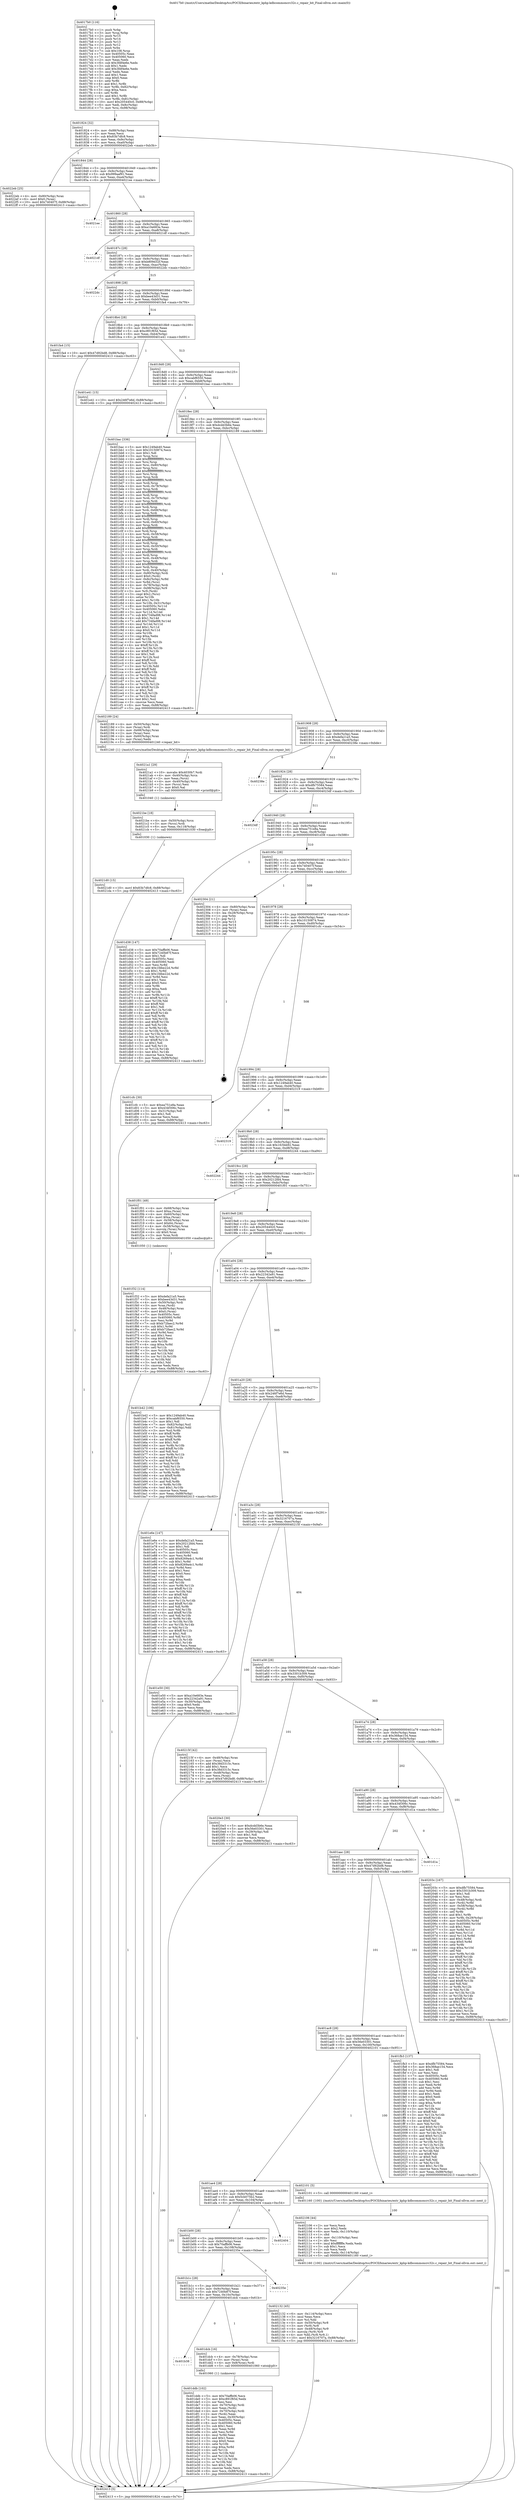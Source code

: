 digraph "0x4017b0" {
  label = "0x4017b0 (/mnt/c/Users/mathe/Desktop/tcc/POCII/binaries/extr_kphp-kdbcommoncrc32c.c_repair_bit_Final-ollvm.out::main(0))"
  labelloc = "t"
  node[shape=record]

  Entry [label="",width=0.3,height=0.3,shape=circle,fillcolor=black,style=filled]
  "0x401824" [label="{
     0x401824 [32]\l
     | [instrs]\l
     &nbsp;&nbsp;0x401824 \<+6\>: mov -0x88(%rbp),%eax\l
     &nbsp;&nbsp;0x40182a \<+2\>: mov %eax,%ecx\l
     &nbsp;&nbsp;0x40182c \<+6\>: sub $0x83b7dfc8,%ecx\l
     &nbsp;&nbsp;0x401832 \<+6\>: mov %eax,-0x9c(%rbp)\l
     &nbsp;&nbsp;0x401838 \<+6\>: mov %ecx,-0xa0(%rbp)\l
     &nbsp;&nbsp;0x40183e \<+6\>: je 00000000004022eb \<main+0xb3b\>\l
  }"]
  "0x4022eb" [label="{
     0x4022eb [25]\l
     | [instrs]\l
     &nbsp;&nbsp;0x4022eb \<+4\>: mov -0x80(%rbp),%rax\l
     &nbsp;&nbsp;0x4022ef \<+6\>: movl $0x0,(%rax)\l
     &nbsp;&nbsp;0x4022f5 \<+10\>: movl $0x740407f,-0x88(%rbp)\l
     &nbsp;&nbsp;0x4022ff \<+5\>: jmp 0000000000402413 \<main+0xc63\>\l
  }"]
  "0x401844" [label="{
     0x401844 [28]\l
     | [instrs]\l
     &nbsp;&nbsp;0x401844 \<+5\>: jmp 0000000000401849 \<main+0x99\>\l
     &nbsp;&nbsp;0x401849 \<+6\>: mov -0x9c(%rbp),%eax\l
     &nbsp;&nbsp;0x40184f \<+5\>: sub $0x999aaf91,%eax\l
     &nbsp;&nbsp;0x401854 \<+6\>: mov %eax,-0xa4(%rbp)\l
     &nbsp;&nbsp;0x40185a \<+6\>: je 00000000004021ee \<main+0xa3e\>\l
  }"]
  Exit [label="",width=0.3,height=0.3,shape=circle,fillcolor=black,style=filled,peripheries=2]
  "0x4021ee" [label="{
     0x4021ee\l
  }", style=dashed]
  "0x401860" [label="{
     0x401860 [28]\l
     | [instrs]\l
     &nbsp;&nbsp;0x401860 \<+5\>: jmp 0000000000401865 \<main+0xb5\>\l
     &nbsp;&nbsp;0x401865 \<+6\>: mov -0x9c(%rbp),%eax\l
     &nbsp;&nbsp;0x40186b \<+5\>: sub $0xa10e683e,%eax\l
     &nbsp;&nbsp;0x401870 \<+6\>: mov %eax,-0xa8(%rbp)\l
     &nbsp;&nbsp;0x401876 \<+6\>: je 00000000004021df \<main+0xa2f\>\l
  }"]
  "0x4021d0" [label="{
     0x4021d0 [15]\l
     | [instrs]\l
     &nbsp;&nbsp;0x4021d0 \<+10\>: movl $0x83b7dfc8,-0x88(%rbp)\l
     &nbsp;&nbsp;0x4021da \<+5\>: jmp 0000000000402413 \<main+0xc63\>\l
  }"]
  "0x4021df" [label="{
     0x4021df\l
  }", style=dashed]
  "0x40187c" [label="{
     0x40187c [28]\l
     | [instrs]\l
     &nbsp;&nbsp;0x40187c \<+5\>: jmp 0000000000401881 \<main+0xd1\>\l
     &nbsp;&nbsp;0x401881 \<+6\>: mov -0x9c(%rbp),%eax\l
     &nbsp;&nbsp;0x401887 \<+5\>: sub $0xb809d32f,%eax\l
     &nbsp;&nbsp;0x40188c \<+6\>: mov %eax,-0xac(%rbp)\l
     &nbsp;&nbsp;0x401892 \<+6\>: je 00000000004022dc \<main+0xb2c\>\l
  }"]
  "0x4021be" [label="{
     0x4021be [18]\l
     | [instrs]\l
     &nbsp;&nbsp;0x4021be \<+4\>: mov -0x50(%rbp),%rcx\l
     &nbsp;&nbsp;0x4021c2 \<+3\>: mov (%rcx),%rdi\l
     &nbsp;&nbsp;0x4021c5 \<+6\>: mov %eax,-0x118(%rbp)\l
     &nbsp;&nbsp;0x4021cb \<+5\>: call 0000000000401030 \<free@plt\>\l
     | [calls]\l
     &nbsp;&nbsp;0x401030 \{1\} (unknown)\l
  }"]
  "0x4022dc" [label="{
     0x4022dc\l
  }", style=dashed]
  "0x401898" [label="{
     0x401898 [28]\l
     | [instrs]\l
     &nbsp;&nbsp;0x401898 \<+5\>: jmp 000000000040189d \<main+0xed\>\l
     &nbsp;&nbsp;0x40189d \<+6\>: mov -0x9c(%rbp),%eax\l
     &nbsp;&nbsp;0x4018a3 \<+5\>: sub $0xbee43d31,%eax\l
     &nbsp;&nbsp;0x4018a8 \<+6\>: mov %eax,-0xb0(%rbp)\l
     &nbsp;&nbsp;0x4018ae \<+6\>: je 0000000000401fa4 \<main+0x7f4\>\l
  }"]
  "0x4021a1" [label="{
     0x4021a1 [29]\l
     | [instrs]\l
     &nbsp;&nbsp;0x4021a1 \<+10\>: movabs $0x4030b7,%rdi\l
     &nbsp;&nbsp;0x4021ab \<+4\>: mov -0x40(%rbp),%rcx\l
     &nbsp;&nbsp;0x4021af \<+2\>: mov %eax,(%rcx)\l
     &nbsp;&nbsp;0x4021b1 \<+4\>: mov -0x40(%rbp),%rcx\l
     &nbsp;&nbsp;0x4021b5 \<+2\>: mov (%rcx),%esi\l
     &nbsp;&nbsp;0x4021b7 \<+2\>: mov $0x0,%al\l
     &nbsp;&nbsp;0x4021b9 \<+5\>: call 0000000000401040 \<printf@plt\>\l
     | [calls]\l
     &nbsp;&nbsp;0x401040 \{1\} (unknown)\l
  }"]
  "0x401fa4" [label="{
     0x401fa4 [15]\l
     | [instrs]\l
     &nbsp;&nbsp;0x401fa4 \<+10\>: movl $0x47d92bd8,-0x88(%rbp)\l
     &nbsp;&nbsp;0x401fae \<+5\>: jmp 0000000000402413 \<main+0xc63\>\l
  }"]
  "0x4018b4" [label="{
     0x4018b4 [28]\l
     | [instrs]\l
     &nbsp;&nbsp;0x4018b4 \<+5\>: jmp 00000000004018b9 \<main+0x109\>\l
     &nbsp;&nbsp;0x4018b9 \<+6\>: mov -0x9c(%rbp),%eax\l
     &nbsp;&nbsp;0x4018bf \<+5\>: sub $0xc891f65d,%eax\l
     &nbsp;&nbsp;0x4018c4 \<+6\>: mov %eax,-0xb4(%rbp)\l
     &nbsp;&nbsp;0x4018ca \<+6\>: je 0000000000401e41 \<main+0x691\>\l
  }"]
  "0x402132" [label="{
     0x402132 [45]\l
     | [instrs]\l
     &nbsp;&nbsp;0x402132 \<+6\>: mov -0x114(%rbp),%ecx\l
     &nbsp;&nbsp;0x402138 \<+3\>: imul %eax,%ecx\l
     &nbsp;&nbsp;0x40213b \<+3\>: mov %cl,%dil\l
     &nbsp;&nbsp;0x40213e \<+4\>: mov -0x50(%rbp),%r8\l
     &nbsp;&nbsp;0x402142 \<+3\>: mov (%r8),%r8\l
     &nbsp;&nbsp;0x402145 \<+4\>: mov -0x48(%rbp),%r9\l
     &nbsp;&nbsp;0x402149 \<+3\>: movslq (%r9),%r9\l
     &nbsp;&nbsp;0x40214c \<+4\>: mov %dil,(%r8,%r9,1)\l
     &nbsp;&nbsp;0x402150 \<+10\>: movl $0x3216707a,-0x88(%rbp)\l
     &nbsp;&nbsp;0x40215a \<+5\>: jmp 0000000000402413 \<main+0xc63\>\l
  }"]
  "0x401e41" [label="{
     0x401e41 [15]\l
     | [instrs]\l
     &nbsp;&nbsp;0x401e41 \<+10\>: movl $0x246f7e6d,-0x88(%rbp)\l
     &nbsp;&nbsp;0x401e4b \<+5\>: jmp 0000000000402413 \<main+0xc63\>\l
  }"]
  "0x4018d0" [label="{
     0x4018d0 [28]\l
     | [instrs]\l
     &nbsp;&nbsp;0x4018d0 \<+5\>: jmp 00000000004018d5 \<main+0x125\>\l
     &nbsp;&nbsp;0x4018d5 \<+6\>: mov -0x9c(%rbp),%eax\l
     &nbsp;&nbsp;0x4018db \<+5\>: sub $0xcabf6550,%eax\l
     &nbsp;&nbsp;0x4018e0 \<+6\>: mov %eax,-0xb8(%rbp)\l
     &nbsp;&nbsp;0x4018e6 \<+6\>: je 0000000000401bac \<main+0x3fc\>\l
  }"]
  "0x402106" [label="{
     0x402106 [44]\l
     | [instrs]\l
     &nbsp;&nbsp;0x402106 \<+2\>: xor %ecx,%ecx\l
     &nbsp;&nbsp;0x402108 \<+5\>: mov $0x2,%edx\l
     &nbsp;&nbsp;0x40210d \<+6\>: mov %edx,-0x110(%rbp)\l
     &nbsp;&nbsp;0x402113 \<+1\>: cltd\l
     &nbsp;&nbsp;0x402114 \<+6\>: mov -0x110(%rbp),%esi\l
     &nbsp;&nbsp;0x40211a \<+2\>: idiv %esi\l
     &nbsp;&nbsp;0x40211c \<+6\>: imul $0xfffffffe,%edx,%edx\l
     &nbsp;&nbsp;0x402122 \<+3\>: sub $0x1,%ecx\l
     &nbsp;&nbsp;0x402125 \<+2\>: sub %ecx,%edx\l
     &nbsp;&nbsp;0x402127 \<+6\>: mov %edx,-0x114(%rbp)\l
     &nbsp;&nbsp;0x40212d \<+5\>: call 0000000000401160 \<next_i\>\l
     | [calls]\l
     &nbsp;&nbsp;0x401160 \{100\} (/mnt/c/Users/mathe/Desktop/tcc/POCII/binaries/extr_kphp-kdbcommoncrc32c.c_repair_bit_Final-ollvm.out::next_i)\l
  }"]
  "0x401bac" [label="{
     0x401bac [336]\l
     | [instrs]\l
     &nbsp;&nbsp;0x401bac \<+5\>: mov $0x1249ab40,%eax\l
     &nbsp;&nbsp;0x401bb1 \<+5\>: mov $0x10150874,%ecx\l
     &nbsp;&nbsp;0x401bb6 \<+2\>: mov $0x1,%dl\l
     &nbsp;&nbsp;0x401bb8 \<+3\>: mov %rsp,%rsi\l
     &nbsp;&nbsp;0x401bbb \<+4\>: add $0xfffffffffffffff0,%rsi\l
     &nbsp;&nbsp;0x401bbf \<+3\>: mov %rsi,%rsp\l
     &nbsp;&nbsp;0x401bc2 \<+4\>: mov %rsi,-0x80(%rbp)\l
     &nbsp;&nbsp;0x401bc6 \<+3\>: mov %rsp,%rsi\l
     &nbsp;&nbsp;0x401bc9 \<+4\>: add $0xfffffffffffffff0,%rsi\l
     &nbsp;&nbsp;0x401bcd \<+3\>: mov %rsi,%rsp\l
     &nbsp;&nbsp;0x401bd0 \<+3\>: mov %rsp,%rdi\l
     &nbsp;&nbsp;0x401bd3 \<+4\>: add $0xfffffffffffffff0,%rdi\l
     &nbsp;&nbsp;0x401bd7 \<+3\>: mov %rdi,%rsp\l
     &nbsp;&nbsp;0x401bda \<+4\>: mov %rdi,-0x78(%rbp)\l
     &nbsp;&nbsp;0x401bde \<+3\>: mov %rsp,%rdi\l
     &nbsp;&nbsp;0x401be1 \<+4\>: add $0xfffffffffffffff0,%rdi\l
     &nbsp;&nbsp;0x401be5 \<+3\>: mov %rdi,%rsp\l
     &nbsp;&nbsp;0x401be8 \<+4\>: mov %rdi,-0x70(%rbp)\l
     &nbsp;&nbsp;0x401bec \<+3\>: mov %rsp,%rdi\l
     &nbsp;&nbsp;0x401bef \<+4\>: add $0xfffffffffffffff0,%rdi\l
     &nbsp;&nbsp;0x401bf3 \<+3\>: mov %rdi,%rsp\l
     &nbsp;&nbsp;0x401bf6 \<+4\>: mov %rdi,-0x68(%rbp)\l
     &nbsp;&nbsp;0x401bfa \<+3\>: mov %rsp,%rdi\l
     &nbsp;&nbsp;0x401bfd \<+4\>: add $0xfffffffffffffff0,%rdi\l
     &nbsp;&nbsp;0x401c01 \<+3\>: mov %rdi,%rsp\l
     &nbsp;&nbsp;0x401c04 \<+4\>: mov %rdi,-0x60(%rbp)\l
     &nbsp;&nbsp;0x401c08 \<+3\>: mov %rsp,%rdi\l
     &nbsp;&nbsp;0x401c0b \<+4\>: add $0xfffffffffffffff0,%rdi\l
     &nbsp;&nbsp;0x401c0f \<+3\>: mov %rdi,%rsp\l
     &nbsp;&nbsp;0x401c12 \<+4\>: mov %rdi,-0x58(%rbp)\l
     &nbsp;&nbsp;0x401c16 \<+3\>: mov %rsp,%rdi\l
     &nbsp;&nbsp;0x401c19 \<+4\>: add $0xfffffffffffffff0,%rdi\l
     &nbsp;&nbsp;0x401c1d \<+3\>: mov %rdi,%rsp\l
     &nbsp;&nbsp;0x401c20 \<+4\>: mov %rdi,-0x50(%rbp)\l
     &nbsp;&nbsp;0x401c24 \<+3\>: mov %rsp,%rdi\l
     &nbsp;&nbsp;0x401c27 \<+4\>: add $0xfffffffffffffff0,%rdi\l
     &nbsp;&nbsp;0x401c2b \<+3\>: mov %rdi,%rsp\l
     &nbsp;&nbsp;0x401c2e \<+4\>: mov %rdi,-0x48(%rbp)\l
     &nbsp;&nbsp;0x401c32 \<+3\>: mov %rsp,%rdi\l
     &nbsp;&nbsp;0x401c35 \<+4\>: add $0xfffffffffffffff0,%rdi\l
     &nbsp;&nbsp;0x401c39 \<+3\>: mov %rdi,%rsp\l
     &nbsp;&nbsp;0x401c3c \<+4\>: mov %rdi,-0x40(%rbp)\l
     &nbsp;&nbsp;0x401c40 \<+4\>: mov -0x80(%rbp),%rdi\l
     &nbsp;&nbsp;0x401c44 \<+6\>: movl $0x0,(%rdi)\l
     &nbsp;&nbsp;0x401c4a \<+7\>: mov -0x8c(%rbp),%r8d\l
     &nbsp;&nbsp;0x401c51 \<+3\>: mov %r8d,(%rsi)\l
     &nbsp;&nbsp;0x401c54 \<+4\>: mov -0x78(%rbp),%rdi\l
     &nbsp;&nbsp;0x401c58 \<+7\>: mov -0x98(%rbp),%r9\l
     &nbsp;&nbsp;0x401c5f \<+3\>: mov %r9,(%rdi)\l
     &nbsp;&nbsp;0x401c62 \<+3\>: cmpl $0x2,(%rsi)\l
     &nbsp;&nbsp;0x401c65 \<+4\>: setne %r10b\l
     &nbsp;&nbsp;0x401c69 \<+4\>: and $0x1,%r10b\l
     &nbsp;&nbsp;0x401c6d \<+4\>: mov %r10b,-0x31(%rbp)\l
     &nbsp;&nbsp;0x401c71 \<+8\>: mov 0x40505c,%r11d\l
     &nbsp;&nbsp;0x401c79 \<+7\>: mov 0x405060,%ebx\l
     &nbsp;&nbsp;0x401c80 \<+3\>: mov %r11d,%r14d\l
     &nbsp;&nbsp;0x401c83 \<+7\>: sub $0x734fad98,%r14d\l
     &nbsp;&nbsp;0x401c8a \<+4\>: sub $0x1,%r14d\l
     &nbsp;&nbsp;0x401c8e \<+7\>: add $0x734fad98,%r14d\l
     &nbsp;&nbsp;0x401c95 \<+4\>: imul %r14d,%r11d\l
     &nbsp;&nbsp;0x401c99 \<+4\>: and $0x1,%r11d\l
     &nbsp;&nbsp;0x401c9d \<+4\>: cmp $0x0,%r11d\l
     &nbsp;&nbsp;0x401ca1 \<+4\>: sete %r10b\l
     &nbsp;&nbsp;0x401ca5 \<+3\>: cmp $0xa,%ebx\l
     &nbsp;&nbsp;0x401ca8 \<+4\>: setl %r15b\l
     &nbsp;&nbsp;0x401cac \<+3\>: mov %r10b,%r12b\l
     &nbsp;&nbsp;0x401caf \<+4\>: xor $0xff,%r12b\l
     &nbsp;&nbsp;0x401cb3 \<+3\>: mov %r15b,%r13b\l
     &nbsp;&nbsp;0x401cb6 \<+4\>: xor $0xff,%r13b\l
     &nbsp;&nbsp;0x401cba \<+3\>: xor $0x1,%dl\l
     &nbsp;&nbsp;0x401cbd \<+3\>: mov %r12b,%sil\l
     &nbsp;&nbsp;0x401cc0 \<+4\>: and $0xff,%sil\l
     &nbsp;&nbsp;0x401cc4 \<+3\>: and %dl,%r10b\l
     &nbsp;&nbsp;0x401cc7 \<+3\>: mov %r13b,%dil\l
     &nbsp;&nbsp;0x401cca \<+4\>: and $0xff,%dil\l
     &nbsp;&nbsp;0x401cce \<+3\>: and %dl,%r15b\l
     &nbsp;&nbsp;0x401cd1 \<+3\>: or %r10b,%sil\l
     &nbsp;&nbsp;0x401cd4 \<+3\>: or %r15b,%dil\l
     &nbsp;&nbsp;0x401cd7 \<+3\>: xor %dil,%sil\l
     &nbsp;&nbsp;0x401cda \<+3\>: or %r13b,%r12b\l
     &nbsp;&nbsp;0x401cdd \<+4\>: xor $0xff,%r12b\l
     &nbsp;&nbsp;0x401ce1 \<+3\>: or $0x1,%dl\l
     &nbsp;&nbsp;0x401ce4 \<+3\>: and %dl,%r12b\l
     &nbsp;&nbsp;0x401ce7 \<+3\>: or %r12b,%sil\l
     &nbsp;&nbsp;0x401cea \<+4\>: test $0x1,%sil\l
     &nbsp;&nbsp;0x401cee \<+3\>: cmovne %ecx,%eax\l
     &nbsp;&nbsp;0x401cf1 \<+6\>: mov %eax,-0x88(%rbp)\l
     &nbsp;&nbsp;0x401cf7 \<+5\>: jmp 0000000000402413 \<main+0xc63\>\l
  }"]
  "0x4018ec" [label="{
     0x4018ec [28]\l
     | [instrs]\l
     &nbsp;&nbsp;0x4018ec \<+5\>: jmp 00000000004018f1 \<main+0x141\>\l
     &nbsp;&nbsp;0x4018f1 \<+6\>: mov -0x9c(%rbp),%eax\l
     &nbsp;&nbsp;0x4018f7 \<+5\>: sub $0xdcdd3b6e,%eax\l
     &nbsp;&nbsp;0x4018fc \<+6\>: mov %eax,-0xbc(%rbp)\l
     &nbsp;&nbsp;0x401902 \<+6\>: je 0000000000402189 \<main+0x9d9\>\l
  }"]
  "0x401f32" [label="{
     0x401f32 [114]\l
     | [instrs]\l
     &nbsp;&nbsp;0x401f32 \<+5\>: mov $0xdefa21a5,%ecx\l
     &nbsp;&nbsp;0x401f37 \<+5\>: mov $0xbee43d31,%edx\l
     &nbsp;&nbsp;0x401f3c \<+4\>: mov -0x50(%rbp),%rdi\l
     &nbsp;&nbsp;0x401f40 \<+3\>: mov %rax,(%rdi)\l
     &nbsp;&nbsp;0x401f43 \<+4\>: mov -0x48(%rbp),%rax\l
     &nbsp;&nbsp;0x401f47 \<+6\>: movl $0x0,(%rax)\l
     &nbsp;&nbsp;0x401f4d \<+7\>: mov 0x40505c,%esi\l
     &nbsp;&nbsp;0x401f54 \<+8\>: mov 0x405060,%r8d\l
     &nbsp;&nbsp;0x401f5c \<+3\>: mov %esi,%r9d\l
     &nbsp;&nbsp;0x401f5f \<+7\>: sub $0xb72faec2,%r9d\l
     &nbsp;&nbsp;0x401f66 \<+4\>: sub $0x1,%r9d\l
     &nbsp;&nbsp;0x401f6a \<+7\>: add $0xb72faec2,%r9d\l
     &nbsp;&nbsp;0x401f71 \<+4\>: imul %r9d,%esi\l
     &nbsp;&nbsp;0x401f75 \<+3\>: and $0x1,%esi\l
     &nbsp;&nbsp;0x401f78 \<+3\>: cmp $0x0,%esi\l
     &nbsp;&nbsp;0x401f7b \<+4\>: sete %r10b\l
     &nbsp;&nbsp;0x401f7f \<+4\>: cmp $0xa,%r8d\l
     &nbsp;&nbsp;0x401f83 \<+4\>: setl %r11b\l
     &nbsp;&nbsp;0x401f87 \<+3\>: mov %r10b,%bl\l
     &nbsp;&nbsp;0x401f8a \<+3\>: and %r11b,%bl\l
     &nbsp;&nbsp;0x401f8d \<+3\>: xor %r11b,%r10b\l
     &nbsp;&nbsp;0x401f90 \<+3\>: or %r10b,%bl\l
     &nbsp;&nbsp;0x401f93 \<+3\>: test $0x1,%bl\l
     &nbsp;&nbsp;0x401f96 \<+3\>: cmovne %edx,%ecx\l
     &nbsp;&nbsp;0x401f99 \<+6\>: mov %ecx,-0x88(%rbp)\l
     &nbsp;&nbsp;0x401f9f \<+5\>: jmp 0000000000402413 \<main+0xc63\>\l
  }"]
  "0x402189" [label="{
     0x402189 [24]\l
     | [instrs]\l
     &nbsp;&nbsp;0x402189 \<+4\>: mov -0x50(%rbp),%rax\l
     &nbsp;&nbsp;0x40218d \<+3\>: mov (%rax),%rdi\l
     &nbsp;&nbsp;0x402190 \<+4\>: mov -0x68(%rbp),%rax\l
     &nbsp;&nbsp;0x402194 \<+2\>: mov (%rax),%esi\l
     &nbsp;&nbsp;0x402196 \<+4\>: mov -0x60(%rbp),%rax\l
     &nbsp;&nbsp;0x40219a \<+2\>: mov (%rax),%edx\l
     &nbsp;&nbsp;0x40219c \<+5\>: call 0000000000401240 \<repair_bit\>\l
     | [calls]\l
     &nbsp;&nbsp;0x401240 \{1\} (/mnt/c/Users/mathe/Desktop/tcc/POCII/binaries/extr_kphp-kdbcommoncrc32c.c_repair_bit_Final-ollvm.out::repair_bit)\l
  }"]
  "0x401908" [label="{
     0x401908 [28]\l
     | [instrs]\l
     &nbsp;&nbsp;0x401908 \<+5\>: jmp 000000000040190d \<main+0x15d\>\l
     &nbsp;&nbsp;0x40190d \<+6\>: mov -0x9c(%rbp),%eax\l
     &nbsp;&nbsp;0x401913 \<+5\>: sub $0xdefa21a5,%eax\l
     &nbsp;&nbsp;0x401918 \<+6\>: mov %eax,-0xc0(%rbp)\l
     &nbsp;&nbsp;0x40191e \<+6\>: je 000000000040238e \<main+0xbde\>\l
  }"]
  "0x401ddb" [label="{
     0x401ddb [102]\l
     | [instrs]\l
     &nbsp;&nbsp;0x401ddb \<+5\>: mov $0x70affb06,%ecx\l
     &nbsp;&nbsp;0x401de0 \<+5\>: mov $0xc891f65d,%edx\l
     &nbsp;&nbsp;0x401de5 \<+2\>: xor %esi,%esi\l
     &nbsp;&nbsp;0x401de7 \<+4\>: mov -0x70(%rbp),%rdi\l
     &nbsp;&nbsp;0x401deb \<+2\>: mov %eax,(%rdi)\l
     &nbsp;&nbsp;0x401ded \<+4\>: mov -0x70(%rbp),%rdi\l
     &nbsp;&nbsp;0x401df1 \<+2\>: mov (%rdi),%eax\l
     &nbsp;&nbsp;0x401df3 \<+3\>: mov %eax,-0x30(%rbp)\l
     &nbsp;&nbsp;0x401df6 \<+7\>: mov 0x40505c,%eax\l
     &nbsp;&nbsp;0x401dfd \<+8\>: mov 0x405060,%r8d\l
     &nbsp;&nbsp;0x401e05 \<+3\>: sub $0x1,%esi\l
     &nbsp;&nbsp;0x401e08 \<+3\>: mov %eax,%r9d\l
     &nbsp;&nbsp;0x401e0b \<+3\>: add %esi,%r9d\l
     &nbsp;&nbsp;0x401e0e \<+4\>: imul %r9d,%eax\l
     &nbsp;&nbsp;0x401e12 \<+3\>: and $0x1,%eax\l
     &nbsp;&nbsp;0x401e15 \<+3\>: cmp $0x0,%eax\l
     &nbsp;&nbsp;0x401e18 \<+4\>: sete %r10b\l
     &nbsp;&nbsp;0x401e1c \<+4\>: cmp $0xa,%r8d\l
     &nbsp;&nbsp;0x401e20 \<+4\>: setl %r11b\l
     &nbsp;&nbsp;0x401e24 \<+3\>: mov %r10b,%bl\l
     &nbsp;&nbsp;0x401e27 \<+3\>: and %r11b,%bl\l
     &nbsp;&nbsp;0x401e2a \<+3\>: xor %r11b,%r10b\l
     &nbsp;&nbsp;0x401e2d \<+3\>: or %r10b,%bl\l
     &nbsp;&nbsp;0x401e30 \<+3\>: test $0x1,%bl\l
     &nbsp;&nbsp;0x401e33 \<+3\>: cmovne %edx,%ecx\l
     &nbsp;&nbsp;0x401e36 \<+6\>: mov %ecx,-0x88(%rbp)\l
     &nbsp;&nbsp;0x401e3c \<+5\>: jmp 0000000000402413 \<main+0xc63\>\l
  }"]
  "0x40238e" [label="{
     0x40238e\l
  }", style=dashed]
  "0x401924" [label="{
     0x401924 [28]\l
     | [instrs]\l
     &nbsp;&nbsp;0x401924 \<+5\>: jmp 0000000000401929 \<main+0x179\>\l
     &nbsp;&nbsp;0x401929 \<+6\>: mov -0x9c(%rbp),%eax\l
     &nbsp;&nbsp;0x40192f \<+5\>: sub $0xdfb75584,%eax\l
     &nbsp;&nbsp;0x401934 \<+6\>: mov %eax,-0xc4(%rbp)\l
     &nbsp;&nbsp;0x40193a \<+6\>: je 00000000004023df \<main+0xc2f\>\l
  }"]
  "0x401b38" [label="{
     0x401b38\l
  }", style=dashed]
  "0x4023df" [label="{
     0x4023df\l
  }", style=dashed]
  "0x401940" [label="{
     0x401940 [28]\l
     | [instrs]\l
     &nbsp;&nbsp;0x401940 \<+5\>: jmp 0000000000401945 \<main+0x195\>\l
     &nbsp;&nbsp;0x401945 \<+6\>: mov -0x9c(%rbp),%eax\l
     &nbsp;&nbsp;0x40194b \<+5\>: sub $0xea751e8a,%eax\l
     &nbsp;&nbsp;0x401950 \<+6\>: mov %eax,-0xc8(%rbp)\l
     &nbsp;&nbsp;0x401956 \<+6\>: je 0000000000401d38 \<main+0x588\>\l
  }"]
  "0x401dcb" [label="{
     0x401dcb [16]\l
     | [instrs]\l
     &nbsp;&nbsp;0x401dcb \<+4\>: mov -0x78(%rbp),%rax\l
     &nbsp;&nbsp;0x401dcf \<+3\>: mov (%rax),%rax\l
     &nbsp;&nbsp;0x401dd2 \<+4\>: mov 0x8(%rax),%rdi\l
     &nbsp;&nbsp;0x401dd6 \<+5\>: call 0000000000401060 \<atoi@plt\>\l
     | [calls]\l
     &nbsp;&nbsp;0x401060 \{1\} (unknown)\l
  }"]
  "0x401d38" [label="{
     0x401d38 [147]\l
     | [instrs]\l
     &nbsp;&nbsp;0x401d38 \<+5\>: mov $0x70affb06,%eax\l
     &nbsp;&nbsp;0x401d3d \<+5\>: mov $0x7240b87f,%ecx\l
     &nbsp;&nbsp;0x401d42 \<+2\>: mov $0x1,%dl\l
     &nbsp;&nbsp;0x401d44 \<+7\>: mov 0x40505c,%esi\l
     &nbsp;&nbsp;0x401d4b \<+7\>: mov 0x405060,%edi\l
     &nbsp;&nbsp;0x401d52 \<+3\>: mov %esi,%r8d\l
     &nbsp;&nbsp;0x401d55 \<+7\>: add $0x1fdbe22d,%r8d\l
     &nbsp;&nbsp;0x401d5c \<+4\>: sub $0x1,%r8d\l
     &nbsp;&nbsp;0x401d60 \<+7\>: sub $0x1fdbe22d,%r8d\l
     &nbsp;&nbsp;0x401d67 \<+4\>: imul %r8d,%esi\l
     &nbsp;&nbsp;0x401d6b \<+3\>: and $0x1,%esi\l
     &nbsp;&nbsp;0x401d6e \<+3\>: cmp $0x0,%esi\l
     &nbsp;&nbsp;0x401d71 \<+4\>: sete %r9b\l
     &nbsp;&nbsp;0x401d75 \<+3\>: cmp $0xa,%edi\l
     &nbsp;&nbsp;0x401d78 \<+4\>: setl %r10b\l
     &nbsp;&nbsp;0x401d7c \<+3\>: mov %r9b,%r11b\l
     &nbsp;&nbsp;0x401d7f \<+4\>: xor $0xff,%r11b\l
     &nbsp;&nbsp;0x401d83 \<+3\>: mov %r10b,%bl\l
     &nbsp;&nbsp;0x401d86 \<+3\>: xor $0xff,%bl\l
     &nbsp;&nbsp;0x401d89 \<+3\>: xor $0x1,%dl\l
     &nbsp;&nbsp;0x401d8c \<+3\>: mov %r11b,%r14b\l
     &nbsp;&nbsp;0x401d8f \<+4\>: and $0xff,%r14b\l
     &nbsp;&nbsp;0x401d93 \<+3\>: and %dl,%r9b\l
     &nbsp;&nbsp;0x401d96 \<+3\>: mov %bl,%r15b\l
     &nbsp;&nbsp;0x401d99 \<+4\>: and $0xff,%r15b\l
     &nbsp;&nbsp;0x401d9d \<+3\>: and %dl,%r10b\l
     &nbsp;&nbsp;0x401da0 \<+3\>: or %r9b,%r14b\l
     &nbsp;&nbsp;0x401da3 \<+3\>: or %r10b,%r15b\l
     &nbsp;&nbsp;0x401da6 \<+3\>: xor %r15b,%r14b\l
     &nbsp;&nbsp;0x401da9 \<+3\>: or %bl,%r11b\l
     &nbsp;&nbsp;0x401dac \<+4\>: xor $0xff,%r11b\l
     &nbsp;&nbsp;0x401db0 \<+3\>: or $0x1,%dl\l
     &nbsp;&nbsp;0x401db3 \<+3\>: and %dl,%r11b\l
     &nbsp;&nbsp;0x401db6 \<+3\>: or %r11b,%r14b\l
     &nbsp;&nbsp;0x401db9 \<+4\>: test $0x1,%r14b\l
     &nbsp;&nbsp;0x401dbd \<+3\>: cmovne %ecx,%eax\l
     &nbsp;&nbsp;0x401dc0 \<+6\>: mov %eax,-0x88(%rbp)\l
     &nbsp;&nbsp;0x401dc6 \<+5\>: jmp 0000000000402413 \<main+0xc63\>\l
  }"]
  "0x40195c" [label="{
     0x40195c [28]\l
     | [instrs]\l
     &nbsp;&nbsp;0x40195c \<+5\>: jmp 0000000000401961 \<main+0x1b1\>\l
     &nbsp;&nbsp;0x401961 \<+6\>: mov -0x9c(%rbp),%eax\l
     &nbsp;&nbsp;0x401967 \<+5\>: sub $0x740407f,%eax\l
     &nbsp;&nbsp;0x40196c \<+6\>: mov %eax,-0xcc(%rbp)\l
     &nbsp;&nbsp;0x401972 \<+6\>: je 0000000000402304 \<main+0xb54\>\l
  }"]
  "0x401b1c" [label="{
     0x401b1c [28]\l
     | [instrs]\l
     &nbsp;&nbsp;0x401b1c \<+5\>: jmp 0000000000401b21 \<main+0x371\>\l
     &nbsp;&nbsp;0x401b21 \<+6\>: mov -0x9c(%rbp),%eax\l
     &nbsp;&nbsp;0x401b27 \<+5\>: sub $0x7240b87f,%eax\l
     &nbsp;&nbsp;0x401b2c \<+6\>: mov %eax,-0x10c(%rbp)\l
     &nbsp;&nbsp;0x401b32 \<+6\>: je 0000000000401dcb \<main+0x61b\>\l
  }"]
  "0x402304" [label="{
     0x402304 [21]\l
     | [instrs]\l
     &nbsp;&nbsp;0x402304 \<+4\>: mov -0x80(%rbp),%rax\l
     &nbsp;&nbsp;0x402308 \<+2\>: mov (%rax),%eax\l
     &nbsp;&nbsp;0x40230a \<+4\>: lea -0x28(%rbp),%rsp\l
     &nbsp;&nbsp;0x40230e \<+1\>: pop %rbx\l
     &nbsp;&nbsp;0x40230f \<+2\>: pop %r12\l
     &nbsp;&nbsp;0x402311 \<+2\>: pop %r13\l
     &nbsp;&nbsp;0x402313 \<+2\>: pop %r14\l
     &nbsp;&nbsp;0x402315 \<+2\>: pop %r15\l
     &nbsp;&nbsp;0x402317 \<+1\>: pop %rbp\l
     &nbsp;&nbsp;0x402318 \<+1\>: ret\l
  }"]
  "0x401978" [label="{
     0x401978 [28]\l
     | [instrs]\l
     &nbsp;&nbsp;0x401978 \<+5\>: jmp 000000000040197d \<main+0x1cd\>\l
     &nbsp;&nbsp;0x40197d \<+6\>: mov -0x9c(%rbp),%eax\l
     &nbsp;&nbsp;0x401983 \<+5\>: sub $0x10150874,%eax\l
     &nbsp;&nbsp;0x401988 \<+6\>: mov %eax,-0xd0(%rbp)\l
     &nbsp;&nbsp;0x40198e \<+6\>: je 0000000000401cfc \<main+0x54c\>\l
  }"]
  "0x40235e" [label="{
     0x40235e\l
  }", style=dashed]
  "0x401cfc" [label="{
     0x401cfc [30]\l
     | [instrs]\l
     &nbsp;&nbsp;0x401cfc \<+5\>: mov $0xea751e8a,%eax\l
     &nbsp;&nbsp;0x401d01 \<+5\>: mov $0x434f306c,%ecx\l
     &nbsp;&nbsp;0x401d06 \<+3\>: mov -0x31(%rbp),%dl\l
     &nbsp;&nbsp;0x401d09 \<+3\>: test $0x1,%dl\l
     &nbsp;&nbsp;0x401d0c \<+3\>: cmovne %ecx,%eax\l
     &nbsp;&nbsp;0x401d0f \<+6\>: mov %eax,-0x88(%rbp)\l
     &nbsp;&nbsp;0x401d15 \<+5\>: jmp 0000000000402413 \<main+0xc63\>\l
  }"]
  "0x401994" [label="{
     0x401994 [28]\l
     | [instrs]\l
     &nbsp;&nbsp;0x401994 \<+5\>: jmp 0000000000401999 \<main+0x1e9\>\l
     &nbsp;&nbsp;0x401999 \<+6\>: mov -0x9c(%rbp),%eax\l
     &nbsp;&nbsp;0x40199f \<+5\>: sub $0x1249ab40,%eax\l
     &nbsp;&nbsp;0x4019a4 \<+6\>: mov %eax,-0xd4(%rbp)\l
     &nbsp;&nbsp;0x4019aa \<+6\>: je 0000000000402319 \<main+0xb69\>\l
  }"]
  "0x401b00" [label="{
     0x401b00 [28]\l
     | [instrs]\l
     &nbsp;&nbsp;0x401b00 \<+5\>: jmp 0000000000401b05 \<main+0x355\>\l
     &nbsp;&nbsp;0x401b05 \<+6\>: mov -0x9c(%rbp),%eax\l
     &nbsp;&nbsp;0x401b0b \<+5\>: sub $0x70affb06,%eax\l
     &nbsp;&nbsp;0x401b10 \<+6\>: mov %eax,-0x108(%rbp)\l
     &nbsp;&nbsp;0x401b16 \<+6\>: je 000000000040235e \<main+0xbae\>\l
  }"]
  "0x402319" [label="{
     0x402319\l
  }", style=dashed]
  "0x4019b0" [label="{
     0x4019b0 [28]\l
     | [instrs]\l
     &nbsp;&nbsp;0x4019b0 \<+5\>: jmp 00000000004019b5 \<main+0x205\>\l
     &nbsp;&nbsp;0x4019b5 \<+6\>: mov -0x9c(%rbp),%eax\l
     &nbsp;&nbsp;0x4019bb \<+5\>: sub $0x1fc5bb92,%eax\l
     &nbsp;&nbsp;0x4019c0 \<+6\>: mov %eax,-0xd8(%rbp)\l
     &nbsp;&nbsp;0x4019c6 \<+6\>: je 0000000000402244 \<main+0xa94\>\l
  }"]
  "0x402404" [label="{
     0x402404\l
  }", style=dashed]
  "0x402244" [label="{
     0x402244\l
  }", style=dashed]
  "0x4019cc" [label="{
     0x4019cc [28]\l
     | [instrs]\l
     &nbsp;&nbsp;0x4019cc \<+5\>: jmp 00000000004019d1 \<main+0x221\>\l
     &nbsp;&nbsp;0x4019d1 \<+6\>: mov -0x9c(%rbp),%eax\l
     &nbsp;&nbsp;0x4019d7 \<+5\>: sub $0x20212fd4,%eax\l
     &nbsp;&nbsp;0x4019dc \<+6\>: mov %eax,-0xdc(%rbp)\l
     &nbsp;&nbsp;0x4019e2 \<+6\>: je 0000000000401f01 \<main+0x751\>\l
  }"]
  "0x401ae4" [label="{
     0x401ae4 [28]\l
     | [instrs]\l
     &nbsp;&nbsp;0x401ae4 \<+5\>: jmp 0000000000401ae9 \<main+0x339\>\l
     &nbsp;&nbsp;0x401ae9 \<+6\>: mov -0x9c(%rbp),%eax\l
     &nbsp;&nbsp;0x401aef \<+5\>: sub $0x5cb075b2,%eax\l
     &nbsp;&nbsp;0x401af4 \<+6\>: mov %eax,-0x104(%rbp)\l
     &nbsp;&nbsp;0x401afa \<+6\>: je 0000000000402404 \<main+0xc54\>\l
  }"]
  "0x401f01" [label="{
     0x401f01 [49]\l
     | [instrs]\l
     &nbsp;&nbsp;0x401f01 \<+4\>: mov -0x68(%rbp),%rax\l
     &nbsp;&nbsp;0x401f05 \<+6\>: movl $0xa,(%rax)\l
     &nbsp;&nbsp;0x401f0b \<+4\>: mov -0x60(%rbp),%rax\l
     &nbsp;&nbsp;0x401f0f \<+6\>: movl $0xa,(%rax)\l
     &nbsp;&nbsp;0x401f15 \<+4\>: mov -0x58(%rbp),%rax\l
     &nbsp;&nbsp;0x401f19 \<+6\>: movl $0x64,(%rax)\l
     &nbsp;&nbsp;0x401f1f \<+4\>: mov -0x58(%rbp),%rax\l
     &nbsp;&nbsp;0x401f23 \<+3\>: movslq (%rax),%rax\l
     &nbsp;&nbsp;0x401f26 \<+4\>: shl $0x0,%rax\l
     &nbsp;&nbsp;0x401f2a \<+3\>: mov %rax,%rdi\l
     &nbsp;&nbsp;0x401f2d \<+5\>: call 0000000000401050 \<malloc@plt\>\l
     | [calls]\l
     &nbsp;&nbsp;0x401050 \{1\} (unknown)\l
  }"]
  "0x4019e8" [label="{
     0x4019e8 [28]\l
     | [instrs]\l
     &nbsp;&nbsp;0x4019e8 \<+5\>: jmp 00000000004019ed \<main+0x23d\>\l
     &nbsp;&nbsp;0x4019ed \<+6\>: mov -0x9c(%rbp),%eax\l
     &nbsp;&nbsp;0x4019f3 \<+5\>: sub $0x205440c0,%eax\l
     &nbsp;&nbsp;0x4019f8 \<+6\>: mov %eax,-0xe0(%rbp)\l
     &nbsp;&nbsp;0x4019fe \<+6\>: je 0000000000401b42 \<main+0x392\>\l
  }"]
  "0x402101" [label="{
     0x402101 [5]\l
     | [instrs]\l
     &nbsp;&nbsp;0x402101 \<+5\>: call 0000000000401160 \<next_i\>\l
     | [calls]\l
     &nbsp;&nbsp;0x401160 \{100\} (/mnt/c/Users/mathe/Desktop/tcc/POCII/binaries/extr_kphp-kdbcommoncrc32c.c_repair_bit_Final-ollvm.out::next_i)\l
  }"]
  "0x401b42" [label="{
     0x401b42 [106]\l
     | [instrs]\l
     &nbsp;&nbsp;0x401b42 \<+5\>: mov $0x1249ab40,%eax\l
     &nbsp;&nbsp;0x401b47 \<+5\>: mov $0xcabf6550,%ecx\l
     &nbsp;&nbsp;0x401b4c \<+2\>: mov $0x1,%dl\l
     &nbsp;&nbsp;0x401b4e \<+7\>: mov -0x82(%rbp),%sil\l
     &nbsp;&nbsp;0x401b55 \<+7\>: mov -0x81(%rbp),%dil\l
     &nbsp;&nbsp;0x401b5c \<+3\>: mov %sil,%r8b\l
     &nbsp;&nbsp;0x401b5f \<+4\>: xor $0xff,%r8b\l
     &nbsp;&nbsp;0x401b63 \<+3\>: mov %dil,%r9b\l
     &nbsp;&nbsp;0x401b66 \<+4\>: xor $0xff,%r9b\l
     &nbsp;&nbsp;0x401b6a \<+3\>: xor $0x1,%dl\l
     &nbsp;&nbsp;0x401b6d \<+3\>: mov %r8b,%r10b\l
     &nbsp;&nbsp;0x401b70 \<+4\>: and $0xff,%r10b\l
     &nbsp;&nbsp;0x401b74 \<+3\>: and %dl,%sil\l
     &nbsp;&nbsp;0x401b77 \<+3\>: mov %r9b,%r11b\l
     &nbsp;&nbsp;0x401b7a \<+4\>: and $0xff,%r11b\l
     &nbsp;&nbsp;0x401b7e \<+3\>: and %dl,%dil\l
     &nbsp;&nbsp;0x401b81 \<+3\>: or %sil,%r10b\l
     &nbsp;&nbsp;0x401b84 \<+3\>: or %dil,%r11b\l
     &nbsp;&nbsp;0x401b87 \<+3\>: xor %r11b,%r10b\l
     &nbsp;&nbsp;0x401b8a \<+3\>: or %r9b,%r8b\l
     &nbsp;&nbsp;0x401b8d \<+4\>: xor $0xff,%r8b\l
     &nbsp;&nbsp;0x401b91 \<+3\>: or $0x1,%dl\l
     &nbsp;&nbsp;0x401b94 \<+3\>: and %dl,%r8b\l
     &nbsp;&nbsp;0x401b97 \<+3\>: or %r8b,%r10b\l
     &nbsp;&nbsp;0x401b9a \<+4\>: test $0x1,%r10b\l
     &nbsp;&nbsp;0x401b9e \<+3\>: cmovne %ecx,%eax\l
     &nbsp;&nbsp;0x401ba1 \<+6\>: mov %eax,-0x88(%rbp)\l
     &nbsp;&nbsp;0x401ba7 \<+5\>: jmp 0000000000402413 \<main+0xc63\>\l
  }"]
  "0x401a04" [label="{
     0x401a04 [28]\l
     | [instrs]\l
     &nbsp;&nbsp;0x401a04 \<+5\>: jmp 0000000000401a09 \<main+0x259\>\l
     &nbsp;&nbsp;0x401a09 \<+6\>: mov -0x9c(%rbp),%eax\l
     &nbsp;&nbsp;0x401a0f \<+5\>: sub $0x22342a91,%eax\l
     &nbsp;&nbsp;0x401a14 \<+6\>: mov %eax,-0xe4(%rbp)\l
     &nbsp;&nbsp;0x401a1a \<+6\>: je 0000000000401e6e \<main+0x6be\>\l
  }"]
  "0x402413" [label="{
     0x402413 [5]\l
     | [instrs]\l
     &nbsp;&nbsp;0x402413 \<+5\>: jmp 0000000000401824 \<main+0x74\>\l
  }"]
  "0x4017b0" [label="{
     0x4017b0 [116]\l
     | [instrs]\l
     &nbsp;&nbsp;0x4017b0 \<+1\>: push %rbp\l
     &nbsp;&nbsp;0x4017b1 \<+3\>: mov %rsp,%rbp\l
     &nbsp;&nbsp;0x4017b4 \<+2\>: push %r15\l
     &nbsp;&nbsp;0x4017b6 \<+2\>: push %r14\l
     &nbsp;&nbsp;0x4017b8 \<+2\>: push %r13\l
     &nbsp;&nbsp;0x4017ba \<+2\>: push %r12\l
     &nbsp;&nbsp;0x4017bc \<+1\>: push %rbx\l
     &nbsp;&nbsp;0x4017bd \<+7\>: sub $0x108,%rsp\l
     &nbsp;&nbsp;0x4017c4 \<+7\>: mov 0x40505c,%eax\l
     &nbsp;&nbsp;0x4017cb \<+7\>: mov 0x405060,%ecx\l
     &nbsp;&nbsp;0x4017d2 \<+2\>: mov %eax,%edx\l
     &nbsp;&nbsp;0x4017d4 \<+6\>: sub $0x3fdf4e6e,%edx\l
     &nbsp;&nbsp;0x4017da \<+3\>: sub $0x1,%edx\l
     &nbsp;&nbsp;0x4017dd \<+6\>: add $0x3fdf4e6e,%edx\l
     &nbsp;&nbsp;0x4017e3 \<+3\>: imul %edx,%eax\l
     &nbsp;&nbsp;0x4017e6 \<+3\>: and $0x1,%eax\l
     &nbsp;&nbsp;0x4017e9 \<+3\>: cmp $0x0,%eax\l
     &nbsp;&nbsp;0x4017ec \<+4\>: sete %r8b\l
     &nbsp;&nbsp;0x4017f0 \<+4\>: and $0x1,%r8b\l
     &nbsp;&nbsp;0x4017f4 \<+7\>: mov %r8b,-0x82(%rbp)\l
     &nbsp;&nbsp;0x4017fb \<+3\>: cmp $0xa,%ecx\l
     &nbsp;&nbsp;0x4017fe \<+4\>: setl %r8b\l
     &nbsp;&nbsp;0x401802 \<+4\>: and $0x1,%r8b\l
     &nbsp;&nbsp;0x401806 \<+7\>: mov %r8b,-0x81(%rbp)\l
     &nbsp;&nbsp;0x40180d \<+10\>: movl $0x205440c0,-0x88(%rbp)\l
     &nbsp;&nbsp;0x401817 \<+6\>: mov %edi,-0x8c(%rbp)\l
     &nbsp;&nbsp;0x40181d \<+7\>: mov %rsi,-0x98(%rbp)\l
  }"]
  "0x401ac8" [label="{
     0x401ac8 [28]\l
     | [instrs]\l
     &nbsp;&nbsp;0x401ac8 \<+5\>: jmp 0000000000401acd \<main+0x31d\>\l
     &nbsp;&nbsp;0x401acd \<+6\>: mov -0x9c(%rbp),%eax\l
     &nbsp;&nbsp;0x401ad3 \<+5\>: sub $0x56e03301,%eax\l
     &nbsp;&nbsp;0x401ad8 \<+6\>: mov %eax,-0x100(%rbp)\l
     &nbsp;&nbsp;0x401ade \<+6\>: je 0000000000402101 \<main+0x951\>\l
  }"]
  "0x401fb3" [label="{
     0x401fb3 [137]\l
     | [instrs]\l
     &nbsp;&nbsp;0x401fb3 \<+5\>: mov $0xdfb75584,%eax\l
     &nbsp;&nbsp;0x401fb8 \<+5\>: mov $0x368ae154,%ecx\l
     &nbsp;&nbsp;0x401fbd \<+2\>: mov $0x1,%dl\l
     &nbsp;&nbsp;0x401fbf \<+2\>: xor %esi,%esi\l
     &nbsp;&nbsp;0x401fc1 \<+7\>: mov 0x40505c,%edi\l
     &nbsp;&nbsp;0x401fc8 \<+8\>: mov 0x405060,%r8d\l
     &nbsp;&nbsp;0x401fd0 \<+3\>: sub $0x1,%esi\l
     &nbsp;&nbsp;0x401fd3 \<+3\>: mov %edi,%r9d\l
     &nbsp;&nbsp;0x401fd6 \<+3\>: add %esi,%r9d\l
     &nbsp;&nbsp;0x401fd9 \<+4\>: imul %r9d,%edi\l
     &nbsp;&nbsp;0x401fdd \<+3\>: and $0x1,%edi\l
     &nbsp;&nbsp;0x401fe0 \<+3\>: cmp $0x0,%edi\l
     &nbsp;&nbsp;0x401fe3 \<+4\>: sete %r10b\l
     &nbsp;&nbsp;0x401fe7 \<+4\>: cmp $0xa,%r8d\l
     &nbsp;&nbsp;0x401feb \<+4\>: setl %r11b\l
     &nbsp;&nbsp;0x401fef \<+3\>: mov %r10b,%bl\l
     &nbsp;&nbsp;0x401ff2 \<+3\>: xor $0xff,%bl\l
     &nbsp;&nbsp;0x401ff5 \<+3\>: mov %r11b,%r14b\l
     &nbsp;&nbsp;0x401ff8 \<+4\>: xor $0xff,%r14b\l
     &nbsp;&nbsp;0x401ffc \<+3\>: xor $0x0,%dl\l
     &nbsp;&nbsp;0x401fff \<+3\>: mov %bl,%r15b\l
     &nbsp;&nbsp;0x402002 \<+4\>: and $0x0,%r15b\l
     &nbsp;&nbsp;0x402006 \<+3\>: and %dl,%r10b\l
     &nbsp;&nbsp;0x402009 \<+3\>: mov %r14b,%r12b\l
     &nbsp;&nbsp;0x40200c \<+4\>: and $0x0,%r12b\l
     &nbsp;&nbsp;0x402010 \<+3\>: and %dl,%r11b\l
     &nbsp;&nbsp;0x402013 \<+3\>: or %r10b,%r15b\l
     &nbsp;&nbsp;0x402016 \<+3\>: or %r11b,%r12b\l
     &nbsp;&nbsp;0x402019 \<+3\>: xor %r12b,%r15b\l
     &nbsp;&nbsp;0x40201c \<+3\>: or %r14b,%bl\l
     &nbsp;&nbsp;0x40201f \<+3\>: xor $0xff,%bl\l
     &nbsp;&nbsp;0x402022 \<+3\>: or $0x0,%dl\l
     &nbsp;&nbsp;0x402025 \<+2\>: and %dl,%bl\l
     &nbsp;&nbsp;0x402027 \<+3\>: or %bl,%r15b\l
     &nbsp;&nbsp;0x40202a \<+4\>: test $0x1,%r15b\l
     &nbsp;&nbsp;0x40202e \<+3\>: cmovne %ecx,%eax\l
     &nbsp;&nbsp;0x402031 \<+6\>: mov %eax,-0x88(%rbp)\l
     &nbsp;&nbsp;0x402037 \<+5\>: jmp 0000000000402413 \<main+0xc63\>\l
  }"]
  "0x401e6e" [label="{
     0x401e6e [147]\l
     | [instrs]\l
     &nbsp;&nbsp;0x401e6e \<+5\>: mov $0xdefa21a5,%eax\l
     &nbsp;&nbsp;0x401e73 \<+5\>: mov $0x20212fd4,%ecx\l
     &nbsp;&nbsp;0x401e78 \<+2\>: mov $0x1,%dl\l
     &nbsp;&nbsp;0x401e7a \<+7\>: mov 0x40505c,%esi\l
     &nbsp;&nbsp;0x401e81 \<+7\>: mov 0x405060,%edi\l
     &nbsp;&nbsp;0x401e88 \<+3\>: mov %esi,%r8d\l
     &nbsp;&nbsp;0x401e8b \<+7\>: add $0x8269a4c1,%r8d\l
     &nbsp;&nbsp;0x401e92 \<+4\>: sub $0x1,%r8d\l
     &nbsp;&nbsp;0x401e96 \<+7\>: sub $0x8269a4c1,%r8d\l
     &nbsp;&nbsp;0x401e9d \<+4\>: imul %r8d,%esi\l
     &nbsp;&nbsp;0x401ea1 \<+3\>: and $0x1,%esi\l
     &nbsp;&nbsp;0x401ea4 \<+3\>: cmp $0x0,%esi\l
     &nbsp;&nbsp;0x401ea7 \<+4\>: sete %r9b\l
     &nbsp;&nbsp;0x401eab \<+3\>: cmp $0xa,%edi\l
     &nbsp;&nbsp;0x401eae \<+4\>: setl %r10b\l
     &nbsp;&nbsp;0x401eb2 \<+3\>: mov %r9b,%r11b\l
     &nbsp;&nbsp;0x401eb5 \<+4\>: xor $0xff,%r11b\l
     &nbsp;&nbsp;0x401eb9 \<+3\>: mov %r10b,%bl\l
     &nbsp;&nbsp;0x401ebc \<+3\>: xor $0xff,%bl\l
     &nbsp;&nbsp;0x401ebf \<+3\>: xor $0x1,%dl\l
     &nbsp;&nbsp;0x401ec2 \<+3\>: mov %r11b,%r14b\l
     &nbsp;&nbsp;0x401ec5 \<+4\>: and $0xff,%r14b\l
     &nbsp;&nbsp;0x401ec9 \<+3\>: and %dl,%r9b\l
     &nbsp;&nbsp;0x401ecc \<+3\>: mov %bl,%r15b\l
     &nbsp;&nbsp;0x401ecf \<+4\>: and $0xff,%r15b\l
     &nbsp;&nbsp;0x401ed3 \<+3\>: and %dl,%r10b\l
     &nbsp;&nbsp;0x401ed6 \<+3\>: or %r9b,%r14b\l
     &nbsp;&nbsp;0x401ed9 \<+3\>: or %r10b,%r15b\l
     &nbsp;&nbsp;0x401edc \<+3\>: xor %r15b,%r14b\l
     &nbsp;&nbsp;0x401edf \<+3\>: or %bl,%r11b\l
     &nbsp;&nbsp;0x401ee2 \<+4\>: xor $0xff,%r11b\l
     &nbsp;&nbsp;0x401ee6 \<+3\>: or $0x1,%dl\l
     &nbsp;&nbsp;0x401ee9 \<+3\>: and %dl,%r11b\l
     &nbsp;&nbsp;0x401eec \<+3\>: or %r11b,%r14b\l
     &nbsp;&nbsp;0x401eef \<+4\>: test $0x1,%r14b\l
     &nbsp;&nbsp;0x401ef3 \<+3\>: cmovne %ecx,%eax\l
     &nbsp;&nbsp;0x401ef6 \<+6\>: mov %eax,-0x88(%rbp)\l
     &nbsp;&nbsp;0x401efc \<+5\>: jmp 0000000000402413 \<main+0xc63\>\l
  }"]
  "0x401a20" [label="{
     0x401a20 [28]\l
     | [instrs]\l
     &nbsp;&nbsp;0x401a20 \<+5\>: jmp 0000000000401a25 \<main+0x275\>\l
     &nbsp;&nbsp;0x401a25 \<+6\>: mov -0x9c(%rbp),%eax\l
     &nbsp;&nbsp;0x401a2b \<+5\>: sub $0x246f7e6d,%eax\l
     &nbsp;&nbsp;0x401a30 \<+6\>: mov %eax,-0xe8(%rbp)\l
     &nbsp;&nbsp;0x401a36 \<+6\>: je 0000000000401e50 \<main+0x6a0\>\l
  }"]
  "0x401aac" [label="{
     0x401aac [28]\l
     | [instrs]\l
     &nbsp;&nbsp;0x401aac \<+5\>: jmp 0000000000401ab1 \<main+0x301\>\l
     &nbsp;&nbsp;0x401ab1 \<+6\>: mov -0x9c(%rbp),%eax\l
     &nbsp;&nbsp;0x401ab7 \<+5\>: sub $0x47d92bd8,%eax\l
     &nbsp;&nbsp;0x401abc \<+6\>: mov %eax,-0xfc(%rbp)\l
     &nbsp;&nbsp;0x401ac2 \<+6\>: je 0000000000401fb3 \<main+0x803\>\l
  }"]
  "0x401e50" [label="{
     0x401e50 [30]\l
     | [instrs]\l
     &nbsp;&nbsp;0x401e50 \<+5\>: mov $0xa10e683e,%eax\l
     &nbsp;&nbsp;0x401e55 \<+5\>: mov $0x22342a91,%ecx\l
     &nbsp;&nbsp;0x401e5a \<+3\>: mov -0x30(%rbp),%edx\l
     &nbsp;&nbsp;0x401e5d \<+3\>: cmp $0x0,%edx\l
     &nbsp;&nbsp;0x401e60 \<+3\>: cmove %ecx,%eax\l
     &nbsp;&nbsp;0x401e63 \<+6\>: mov %eax,-0x88(%rbp)\l
     &nbsp;&nbsp;0x401e69 \<+5\>: jmp 0000000000402413 \<main+0xc63\>\l
  }"]
  "0x401a3c" [label="{
     0x401a3c [28]\l
     | [instrs]\l
     &nbsp;&nbsp;0x401a3c \<+5\>: jmp 0000000000401a41 \<main+0x291\>\l
     &nbsp;&nbsp;0x401a41 \<+6\>: mov -0x9c(%rbp),%eax\l
     &nbsp;&nbsp;0x401a47 \<+5\>: sub $0x3216707a,%eax\l
     &nbsp;&nbsp;0x401a4c \<+6\>: mov %eax,-0xec(%rbp)\l
     &nbsp;&nbsp;0x401a52 \<+6\>: je 000000000040215f \<main+0x9af\>\l
  }"]
  "0x401d1a" [label="{
     0x401d1a\l
  }", style=dashed]
  "0x40215f" [label="{
     0x40215f [42]\l
     | [instrs]\l
     &nbsp;&nbsp;0x40215f \<+4\>: mov -0x48(%rbp),%rax\l
     &nbsp;&nbsp;0x402163 \<+2\>: mov (%rax),%ecx\l
     &nbsp;&nbsp;0x402165 \<+6\>: add $0x38d3315c,%ecx\l
     &nbsp;&nbsp;0x40216b \<+3\>: add $0x1,%ecx\l
     &nbsp;&nbsp;0x40216e \<+6\>: sub $0x38d3315c,%ecx\l
     &nbsp;&nbsp;0x402174 \<+4\>: mov -0x48(%rbp),%rax\l
     &nbsp;&nbsp;0x402178 \<+2\>: mov %ecx,(%rax)\l
     &nbsp;&nbsp;0x40217a \<+10\>: movl $0x47d92bd8,-0x88(%rbp)\l
     &nbsp;&nbsp;0x402184 \<+5\>: jmp 0000000000402413 \<main+0xc63\>\l
  }"]
  "0x401a58" [label="{
     0x401a58 [28]\l
     | [instrs]\l
     &nbsp;&nbsp;0x401a58 \<+5\>: jmp 0000000000401a5d \<main+0x2ad\>\l
     &nbsp;&nbsp;0x401a5d \<+6\>: mov -0x9c(%rbp),%eax\l
     &nbsp;&nbsp;0x401a63 \<+5\>: sub $0x3301b309,%eax\l
     &nbsp;&nbsp;0x401a68 \<+6\>: mov %eax,-0xf0(%rbp)\l
     &nbsp;&nbsp;0x401a6e \<+6\>: je 00000000004020e3 \<main+0x933\>\l
  }"]
  "0x401a90" [label="{
     0x401a90 [28]\l
     | [instrs]\l
     &nbsp;&nbsp;0x401a90 \<+5\>: jmp 0000000000401a95 \<main+0x2e5\>\l
     &nbsp;&nbsp;0x401a95 \<+6\>: mov -0x9c(%rbp),%eax\l
     &nbsp;&nbsp;0x401a9b \<+5\>: sub $0x434f306c,%eax\l
     &nbsp;&nbsp;0x401aa0 \<+6\>: mov %eax,-0xf8(%rbp)\l
     &nbsp;&nbsp;0x401aa6 \<+6\>: je 0000000000401d1a \<main+0x56a\>\l
  }"]
  "0x4020e3" [label="{
     0x4020e3 [30]\l
     | [instrs]\l
     &nbsp;&nbsp;0x4020e3 \<+5\>: mov $0xdcdd3b6e,%eax\l
     &nbsp;&nbsp;0x4020e8 \<+5\>: mov $0x56e03301,%ecx\l
     &nbsp;&nbsp;0x4020ed \<+3\>: mov -0x29(%rbp),%dl\l
     &nbsp;&nbsp;0x4020f0 \<+3\>: test $0x1,%dl\l
     &nbsp;&nbsp;0x4020f3 \<+3\>: cmovne %ecx,%eax\l
     &nbsp;&nbsp;0x4020f6 \<+6\>: mov %eax,-0x88(%rbp)\l
     &nbsp;&nbsp;0x4020fc \<+5\>: jmp 0000000000402413 \<main+0xc63\>\l
  }"]
  "0x401a74" [label="{
     0x401a74 [28]\l
     | [instrs]\l
     &nbsp;&nbsp;0x401a74 \<+5\>: jmp 0000000000401a79 \<main+0x2c9\>\l
     &nbsp;&nbsp;0x401a79 \<+6\>: mov -0x9c(%rbp),%eax\l
     &nbsp;&nbsp;0x401a7f \<+5\>: sub $0x368ae154,%eax\l
     &nbsp;&nbsp;0x401a84 \<+6\>: mov %eax,-0xf4(%rbp)\l
     &nbsp;&nbsp;0x401a8a \<+6\>: je 000000000040203c \<main+0x88c\>\l
  }"]
  "0x40203c" [label="{
     0x40203c [167]\l
     | [instrs]\l
     &nbsp;&nbsp;0x40203c \<+5\>: mov $0xdfb75584,%eax\l
     &nbsp;&nbsp;0x402041 \<+5\>: mov $0x3301b309,%ecx\l
     &nbsp;&nbsp;0x402046 \<+2\>: mov $0x1,%dl\l
     &nbsp;&nbsp;0x402048 \<+2\>: xor %esi,%esi\l
     &nbsp;&nbsp;0x40204a \<+4\>: mov -0x48(%rbp),%rdi\l
     &nbsp;&nbsp;0x40204e \<+3\>: mov (%rdi),%r8d\l
     &nbsp;&nbsp;0x402051 \<+4\>: mov -0x58(%rbp),%rdi\l
     &nbsp;&nbsp;0x402055 \<+3\>: cmp (%rdi),%r8d\l
     &nbsp;&nbsp;0x402058 \<+4\>: setl %r9b\l
     &nbsp;&nbsp;0x40205c \<+4\>: and $0x1,%r9b\l
     &nbsp;&nbsp;0x402060 \<+4\>: mov %r9b,-0x29(%rbp)\l
     &nbsp;&nbsp;0x402064 \<+8\>: mov 0x40505c,%r8d\l
     &nbsp;&nbsp;0x40206c \<+8\>: mov 0x405060,%r10d\l
     &nbsp;&nbsp;0x402074 \<+3\>: sub $0x1,%esi\l
     &nbsp;&nbsp;0x402077 \<+3\>: mov %r8d,%r11d\l
     &nbsp;&nbsp;0x40207a \<+3\>: add %esi,%r11d\l
     &nbsp;&nbsp;0x40207d \<+4\>: imul %r11d,%r8d\l
     &nbsp;&nbsp;0x402081 \<+4\>: and $0x1,%r8d\l
     &nbsp;&nbsp;0x402085 \<+4\>: cmp $0x0,%r8d\l
     &nbsp;&nbsp;0x402089 \<+4\>: sete %r9b\l
     &nbsp;&nbsp;0x40208d \<+4\>: cmp $0xa,%r10d\l
     &nbsp;&nbsp;0x402091 \<+3\>: setl %bl\l
     &nbsp;&nbsp;0x402094 \<+3\>: mov %r9b,%r14b\l
     &nbsp;&nbsp;0x402097 \<+4\>: xor $0xff,%r14b\l
     &nbsp;&nbsp;0x40209b \<+3\>: mov %bl,%r15b\l
     &nbsp;&nbsp;0x40209e \<+4\>: xor $0xff,%r15b\l
     &nbsp;&nbsp;0x4020a2 \<+3\>: xor $0x1,%dl\l
     &nbsp;&nbsp;0x4020a5 \<+3\>: mov %r14b,%r12b\l
     &nbsp;&nbsp;0x4020a8 \<+4\>: and $0xff,%r12b\l
     &nbsp;&nbsp;0x4020ac \<+3\>: and %dl,%r9b\l
     &nbsp;&nbsp;0x4020af \<+3\>: mov %r15b,%r13b\l
     &nbsp;&nbsp;0x4020b2 \<+4\>: and $0xff,%r13b\l
     &nbsp;&nbsp;0x4020b6 \<+2\>: and %dl,%bl\l
     &nbsp;&nbsp;0x4020b8 \<+3\>: or %r9b,%r12b\l
     &nbsp;&nbsp;0x4020bb \<+3\>: or %bl,%r13b\l
     &nbsp;&nbsp;0x4020be \<+3\>: xor %r13b,%r12b\l
     &nbsp;&nbsp;0x4020c1 \<+3\>: or %r15b,%r14b\l
     &nbsp;&nbsp;0x4020c4 \<+4\>: xor $0xff,%r14b\l
     &nbsp;&nbsp;0x4020c8 \<+3\>: or $0x1,%dl\l
     &nbsp;&nbsp;0x4020cb \<+3\>: and %dl,%r14b\l
     &nbsp;&nbsp;0x4020ce \<+3\>: or %r14b,%r12b\l
     &nbsp;&nbsp;0x4020d1 \<+4\>: test $0x1,%r12b\l
     &nbsp;&nbsp;0x4020d5 \<+3\>: cmovne %ecx,%eax\l
     &nbsp;&nbsp;0x4020d8 \<+6\>: mov %eax,-0x88(%rbp)\l
     &nbsp;&nbsp;0x4020de \<+5\>: jmp 0000000000402413 \<main+0xc63\>\l
  }"]
  Entry -> "0x4017b0" [label=" 1"]
  "0x401824" -> "0x4022eb" [label=" 1"]
  "0x401824" -> "0x401844" [label=" 515"]
  "0x402304" -> Exit [label=" 1"]
  "0x401844" -> "0x4021ee" [label=" 0"]
  "0x401844" -> "0x401860" [label=" 515"]
  "0x4022eb" -> "0x402413" [label=" 1"]
  "0x401860" -> "0x4021df" [label=" 0"]
  "0x401860" -> "0x40187c" [label=" 515"]
  "0x4021d0" -> "0x402413" [label=" 1"]
  "0x40187c" -> "0x4022dc" [label=" 0"]
  "0x40187c" -> "0x401898" [label=" 515"]
  "0x4021be" -> "0x4021d0" [label=" 1"]
  "0x401898" -> "0x401fa4" [label=" 1"]
  "0x401898" -> "0x4018b4" [label=" 514"]
  "0x4021a1" -> "0x4021be" [label=" 1"]
  "0x4018b4" -> "0x401e41" [label=" 1"]
  "0x4018b4" -> "0x4018d0" [label=" 513"]
  "0x402189" -> "0x4021a1" [label=" 1"]
  "0x4018d0" -> "0x401bac" [label=" 1"]
  "0x4018d0" -> "0x4018ec" [label=" 512"]
  "0x40215f" -> "0x402413" [label=" 100"]
  "0x4018ec" -> "0x402189" [label=" 1"]
  "0x4018ec" -> "0x401908" [label=" 511"]
  "0x402132" -> "0x402413" [label=" 100"]
  "0x401908" -> "0x40238e" [label=" 0"]
  "0x401908" -> "0x401924" [label=" 511"]
  "0x402106" -> "0x402132" [label=" 100"]
  "0x401924" -> "0x4023df" [label=" 0"]
  "0x401924" -> "0x401940" [label=" 511"]
  "0x402101" -> "0x402106" [label=" 100"]
  "0x401940" -> "0x401d38" [label=" 1"]
  "0x401940" -> "0x40195c" [label=" 510"]
  "0x4020e3" -> "0x402413" [label=" 101"]
  "0x40195c" -> "0x402304" [label=" 1"]
  "0x40195c" -> "0x401978" [label=" 509"]
  "0x401fb3" -> "0x402413" [label=" 101"]
  "0x401978" -> "0x401cfc" [label=" 1"]
  "0x401978" -> "0x401994" [label=" 508"]
  "0x401fa4" -> "0x402413" [label=" 1"]
  "0x401994" -> "0x402319" [label=" 0"]
  "0x401994" -> "0x4019b0" [label=" 508"]
  "0x401f01" -> "0x401f32" [label=" 1"]
  "0x4019b0" -> "0x402244" [label=" 0"]
  "0x4019b0" -> "0x4019cc" [label=" 508"]
  "0x401e6e" -> "0x402413" [label=" 1"]
  "0x4019cc" -> "0x401f01" [label=" 1"]
  "0x4019cc" -> "0x4019e8" [label=" 507"]
  "0x401e41" -> "0x402413" [label=" 1"]
  "0x4019e8" -> "0x401b42" [label=" 1"]
  "0x4019e8" -> "0x401a04" [label=" 506"]
  "0x401b42" -> "0x402413" [label=" 1"]
  "0x4017b0" -> "0x401824" [label=" 1"]
  "0x402413" -> "0x401824" [label=" 515"]
  "0x401ddb" -> "0x402413" [label=" 1"]
  "0x401bac" -> "0x402413" [label=" 1"]
  "0x401cfc" -> "0x402413" [label=" 1"]
  "0x401d38" -> "0x402413" [label=" 1"]
  "0x401b1c" -> "0x401b38" [label=" 0"]
  "0x401a04" -> "0x401e6e" [label=" 1"]
  "0x401a04" -> "0x401a20" [label=" 505"]
  "0x401b1c" -> "0x401dcb" [label=" 1"]
  "0x401a20" -> "0x401e50" [label=" 1"]
  "0x401a20" -> "0x401a3c" [label=" 504"]
  "0x401b00" -> "0x401b1c" [label=" 1"]
  "0x401a3c" -> "0x40215f" [label=" 100"]
  "0x401a3c" -> "0x401a58" [label=" 404"]
  "0x401b00" -> "0x40235e" [label=" 0"]
  "0x401a58" -> "0x4020e3" [label=" 101"]
  "0x401a58" -> "0x401a74" [label=" 303"]
  "0x401ae4" -> "0x401b00" [label=" 1"]
  "0x401a74" -> "0x40203c" [label=" 101"]
  "0x401a74" -> "0x401a90" [label=" 202"]
  "0x401f32" -> "0x402413" [label=" 1"]
  "0x401a90" -> "0x401d1a" [label=" 0"]
  "0x401a90" -> "0x401aac" [label=" 202"]
  "0x40203c" -> "0x402413" [label=" 101"]
  "0x401aac" -> "0x401fb3" [label=" 101"]
  "0x401aac" -> "0x401ac8" [label=" 101"]
  "0x401dcb" -> "0x401ddb" [label=" 1"]
  "0x401ac8" -> "0x402101" [label=" 100"]
  "0x401ac8" -> "0x401ae4" [label=" 1"]
  "0x401e50" -> "0x402413" [label=" 1"]
  "0x401ae4" -> "0x402404" [label=" 0"]
}
